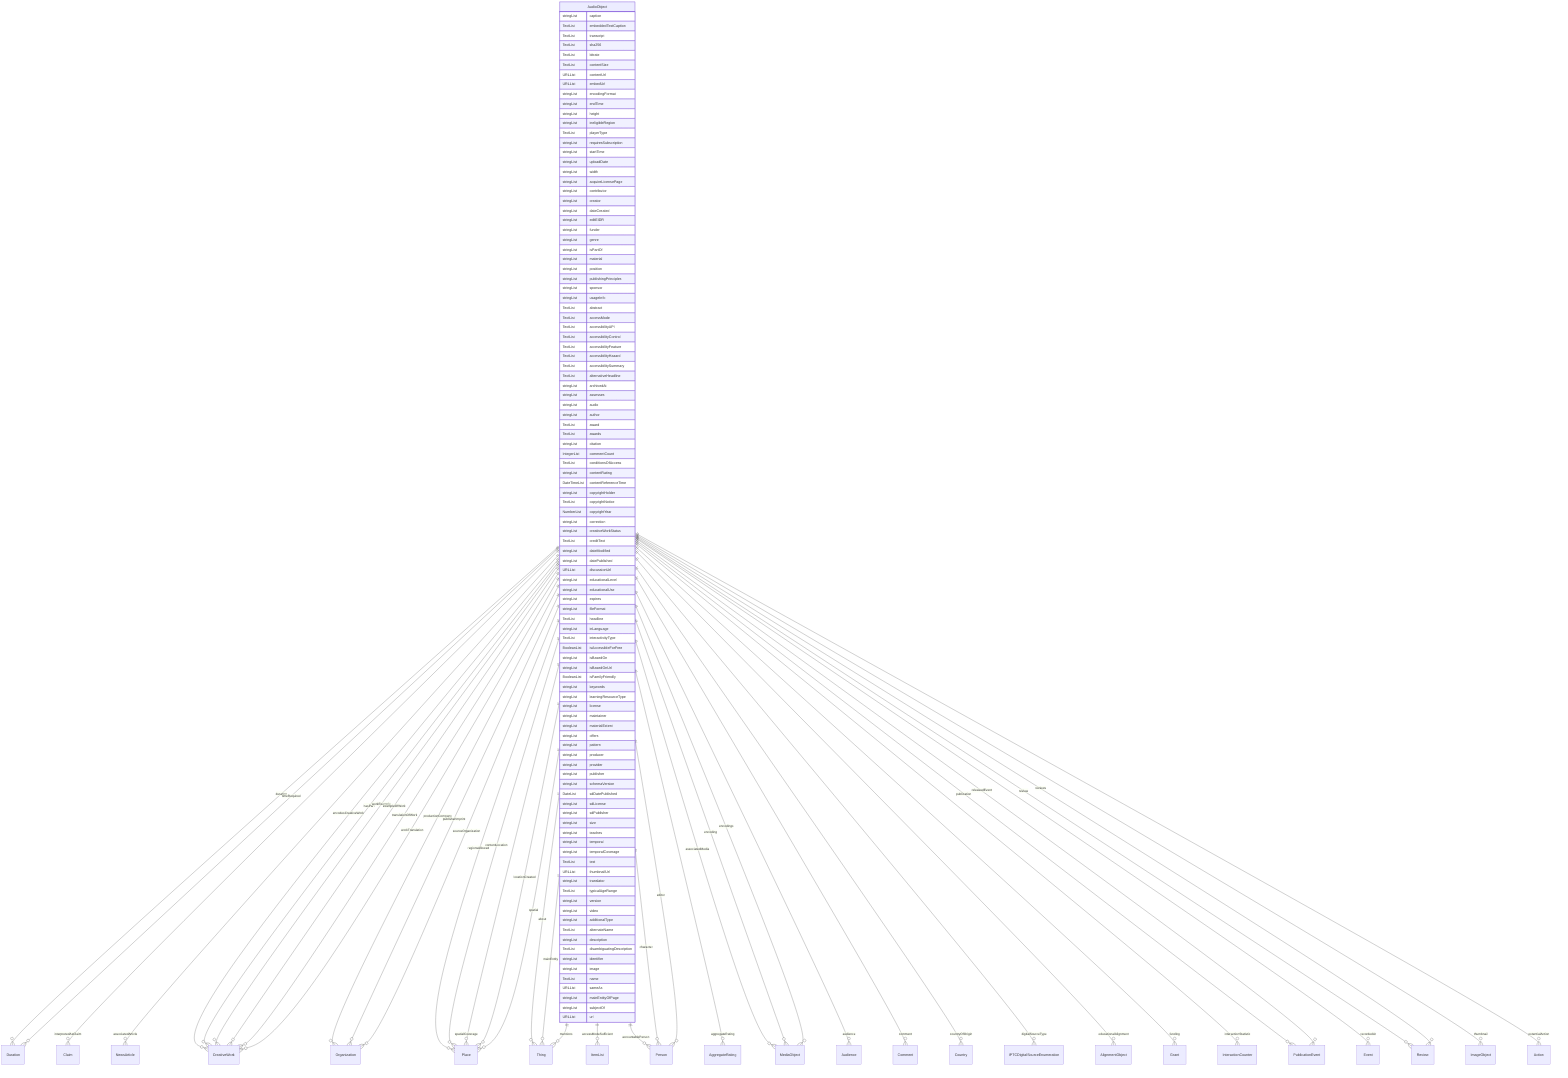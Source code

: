 erDiagram
AudioObject {
    stringList caption  
    TextList embeddedTextCaption  
    TextList transcript  
    TextList sha256  
    TextList bitrate  
    TextList contentSize  
    URLList contentUrl  
    URLList embedUrl  
    stringList encodingFormat  
    stringList endTime  
    stringList height  
    stringList ineligibleRegion  
    TextList playerType  
    stringList requiresSubscription  
    stringList startTime  
    stringList uploadDate  
    stringList width  
    stringList acquireLicensePage  
    stringList contributor  
    stringList creator  
    stringList dateCreated  
    stringList editEIDR  
    stringList funder  
    stringList genre  
    stringList isPartOf  
    stringList material  
    stringList position  
    stringList publishingPrinciples  
    stringList sponsor  
    stringList usageInfo  
    TextList abstract  
    TextList accessMode  
    TextList accessibilityAPI  
    TextList accessibilityControl  
    TextList accessibilityFeature  
    TextList accessibilityHazard  
    TextList accessibilitySummary  
    TextList alternativeHeadline  
    stringList archivedAt  
    stringList assesses  
    stringList audio  
    stringList author  
    TextList award  
    TextList awards  
    stringList citation  
    IntegerList commentCount  
    TextList conditionsOfAccess  
    stringList contentRating  
    DateTimeList contentReferenceTime  
    stringList copyrightHolder  
    TextList copyrightNotice  
    NumberList copyrightYear  
    stringList correction  
    stringList creativeWorkStatus  
    TextList creditText  
    stringList dateModified  
    stringList datePublished  
    URLList discussionUrl  
    stringList educationalLevel  
    stringList educationalUse  
    stringList expires  
    stringList fileFormat  
    TextList headline  
    stringList inLanguage  
    TextList interactivityType  
    BooleanList isAccessibleForFree  
    stringList isBasedOn  
    stringList isBasedOnUrl  
    BooleanList isFamilyFriendly  
    stringList keywords  
    stringList learningResourceType  
    stringList license  
    stringList maintainer  
    stringList materialExtent  
    stringList offers  
    stringList pattern  
    stringList producer  
    stringList provider  
    stringList publisher  
    stringList schemaVersion  
    DateList sdDatePublished  
    stringList sdLicense  
    stringList sdPublisher  
    stringList size  
    stringList teaches  
    stringList temporal  
    stringList temporalCoverage  
    TextList text  
    URLList thumbnailUrl  
    stringList translator  
    TextList typicalAgeRange  
    stringList version  
    stringList video  
    stringList additionalType  
    TextList alternateName  
    stringList description  
    TextList disambiguatingDescription  
    stringList identifier  
    stringList image  
    TextList name  
    URLList sameAs  
    stringList mainEntityOfPage  
    stringList subjectOf  
    URLList url  
}

AudioObject ||--}o Duration : "duration"
AudioObject ||--}o Claim : "interpretedAsClaim"
AudioObject ||--}o NewsArticle : "associatedArticle"
AudioObject ||--}o CreativeWork : "encodesCreativeWork"
AudioObject ||--}o Organization : "productionCompany"
AudioObject ||--}o Place : "regionsAllowed"
AudioObject ||--}o Thing : "about"
AudioObject ||--}o Place : "contentLocation"
AudioObject ||--}o CreativeWork : "hasPart"
AudioObject ||--}o Thing : "mainEntity"
AudioObject ||--}o Place : "spatialCoverage"
AudioObject ||--}o CreativeWork : "workExample"
AudioObject ||--}o ItemList : "accessModeSufficient"
AudioObject ||--}o Person : "accountablePerson"
AudioObject ||--}o AggregateRating : "aggregateRating"
AudioObject ||--}o MediaObject : "associatedMedia"
AudioObject ||--}o Audience : "audience"
AudioObject ||--}o Person : "character"
AudioObject ||--}o Comment : "comment"
AudioObject ||--}o Country : "countryOfOrigin"
AudioObject ||--}o IPTCDigitalSourceEnumeration : "digitalSourceType"
AudioObject ||--}o Person : "editor"
AudioObject ||--}o AlignmentObject : "educationalAlignment"
AudioObject ||--}o MediaObject : "encoding"
AudioObject ||--}o MediaObject : "encodings"
AudioObject ||--}o CreativeWork : "exampleOfWork"
AudioObject ||--}o Grant : "funding"
AudioObject ||--}o InteractionCounter : "interactionStatistic"
AudioObject ||--}o Place : "locationCreated"
AudioObject ||--}o Thing : "mentions"
AudioObject ||--}o PublicationEvent : "publication"
AudioObject ||--}o Organization : "publisherImprint"
AudioObject ||--}o Event : "recordedAt"
AudioObject ||--}o PublicationEvent : "releasedEvent"
AudioObject ||--}o Review : "review"
AudioObject ||--}o Review : "reviews"
AudioObject ||--}o Organization : "sourceOrganization"
AudioObject ||--}o Place : "spatial"
AudioObject ||--}o ImageObject : "thumbnail"
AudioObject ||--}o Duration : "timeRequired"
AudioObject ||--}o CreativeWork : "translationOfWork"
AudioObject ||--}o CreativeWork : "workTranslation"
AudioObject ||--}o Action : "potentialAction"
